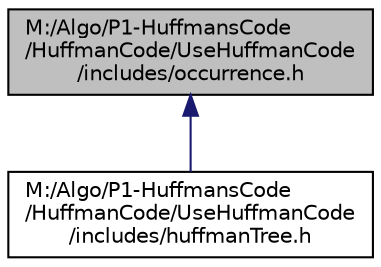 digraph "M:/Algo/P1-HuffmansCode/HuffmanCode/UseHuffmanCode/includes/occurrence.h"
{
 // LATEX_PDF_SIZE
  edge [fontname="Helvetica",fontsize="10",labelfontname="Helvetica",labelfontsize="10"];
  node [fontname="Helvetica",fontsize="10",shape=record];
  Node1 [label="M:/Algo/P1-HuffmansCode\l/HuffmanCode/UseHuffmanCode\l/includes/occurrence.h",height=0.2,width=0.4,color="black", fillcolor="grey75", style="filled", fontcolor="black",tooltip="Header of the module creating the occurrence list."];
  Node1 -> Node2 [dir="back",color="midnightblue",fontsize="10",style="solid",fontname="Helvetica"];
  Node2 [label="M:/Algo/P1-HuffmansCode\l/HuffmanCode/UseHuffmanCode\l/includes/huffmanTree.h",height=0.2,width=0.4,color="black", fillcolor="white", style="filled",URL="$huffman_tree_8h.html",tooltip="Header of the module creating the huffman tree."];
}
